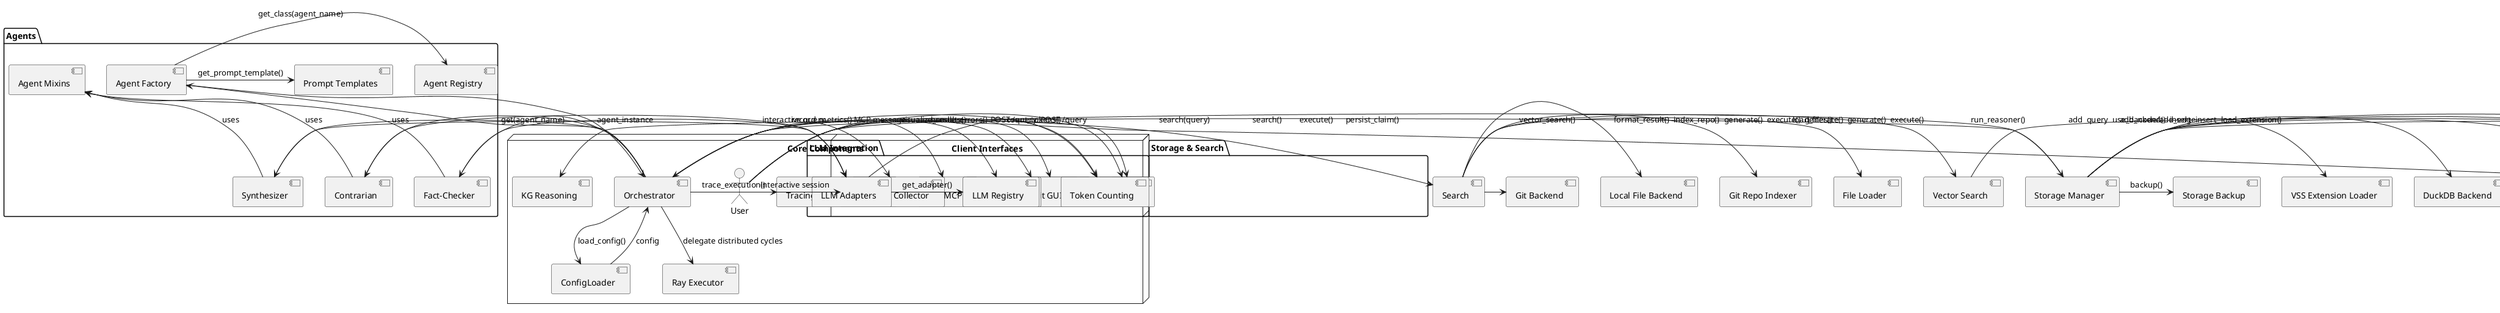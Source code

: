 @startuml
"User" as user

node "Client Interfaces" {
  component "CLI" as CLI
  component "FastAPI API" as FastAPI
  component "A2A API" as A2A
  component "FastMCP" as FastMCP
  component "Streamlit GUI" as Streamlit
  component "Monitor" as Monitor
}

node "Core Components" {
  component "Orchestrator" as Orchestrator
  component "ConfigLoader" as ConfigLoader
  component "Error Hierarchy" as Errors
  component "Metrics Collector" as Metrics
  component "Tracing" as Tracing
  component "KG Reasoning" as KGReasoning
  component "Visualization" as Visualization
  component "Ray Executor" as RayExecutor
}

package "Agents" {
  component "Agent Factory" as AgentFactory
  component "Agent Registry" as AgentRegistry
  component "Prompt Templates" as PromptTemplates

  component "Synthesizer" as Synthesizer
  component "Contrarian" as Contrarian
  component "Fact-Checker" as FactChecker

  component "Agent Mixins" as AgentMixins
}

package "LLM Integration" {
  component "LLM Registry" as LLMRegistry
  component "LLM Adapters" as LLMAdapters
  component "Token Counting" as TokenCounting
}

package "Storage & Search" {
  component "Storage Manager" as StorageManager
  component "DuckDB Backend" as DuckDBBackend
  component "Search" as Search
  component "Vector Search" as VectorSearch
  component "File Loader" as FileLoader
  component "Git Repo Indexer" as GitRepoIndexer
  component "Local File Backend" as LocalFileBackend
  component "Git Backend" as GitBackend
  component "VSS Extension Loader" as VSSExtensionLoader
  component "Storage Backup" as StorageBackup

  database "NetworkX Graph" as NX
  database "DuckDB Store" as DuckDB
  database "RDFLib Store" as RDF
  database "TinyDB Cache" as TinyDB
}

package "Output Formatting" {
  component "Output Formatter" as OutputFormatter
  component "Synthesis" as Synthesis
}

user -> CLI : search(query)
CLI -> Orchestrator : run_query(query)

user -> FastAPI : POST /query
FastAPI -> Orchestrator : run_query(query)

user -> A2A : POST /query
A2A -> Orchestrator : run_query(query)

user -> Streamlit : interactive query
Streamlit -> Orchestrator : run_query(query)

user -> FastMCP : MCP message
FastMCP -> Orchestrator : run_query(query)

user -> Monitor : interactive session
Monitor -> Orchestrator : run_query(query)

Orchestrator -> ConfigLoader : load_config()
ConfigLoader --> Orchestrator : config

Orchestrator -> Metrics : record_metrics()
Orchestrator -> Tracing : trace_execution()
Orchestrator <-> Errors : handle_errors()

Orchestrator -> AgentFactory : get(agent_name)
AgentFactory -> AgentRegistry : get_class(agent_name)
AgentFactory --> Orchestrator : agent_instance

AgentFactory -> PromptTemplates : get_prompt_template()
AgentMixins <-- Synthesizer : uses
AgentMixins <-- Contrarian : uses
AgentMixins <-- FactChecker : uses

Orchestrator -> Synthesizer : execute()
Orchestrator -> Contrarian : execute()
Orchestrator -> FactChecker : execute()

Synthesizer -> LLMAdapters : generate()
Contrarian -> LLMAdapters : generate()
FactChecker -> LLMAdapters : generate()

LLMAdapters -> TokenCounting : count_tokens()
LLMAdapters -> LLMRegistry : get_adapter()

Orchestrator -> StorageManager : persist_claim()
StorageManager -> NX : add_node/add_edge
StorageManager -> DuckDB : insert
StorageManager -> RDF : add
StorageManager -> TinyDB : insert
StorageManager -> DuckDBBackend : use_backend()
StorageManager -> VSSExtensionLoader : load_extension()
StorageManager -> StorageBackup : backup()
StorageManager -> KGReasoning : run_reasoner()

Orchestrator -> Search : search()
Search -> VectorSearch : vector_search()
Search -> FileLoader : load_files()
Search -> GitRepoIndexer : index_repo()
Search -> LocalFileBackend
Search -> GitBackend
VectorSearch -> DuckDB : query

Orchestrator -> OutputFormatter : format_result()
OutputFormatter -> Synthesis : build_answer()/build_rationale()
Orchestrator -> Visualization : visualize_results()
Orchestrator --> RayExecutor : delegate distributed cycles
@enduml
